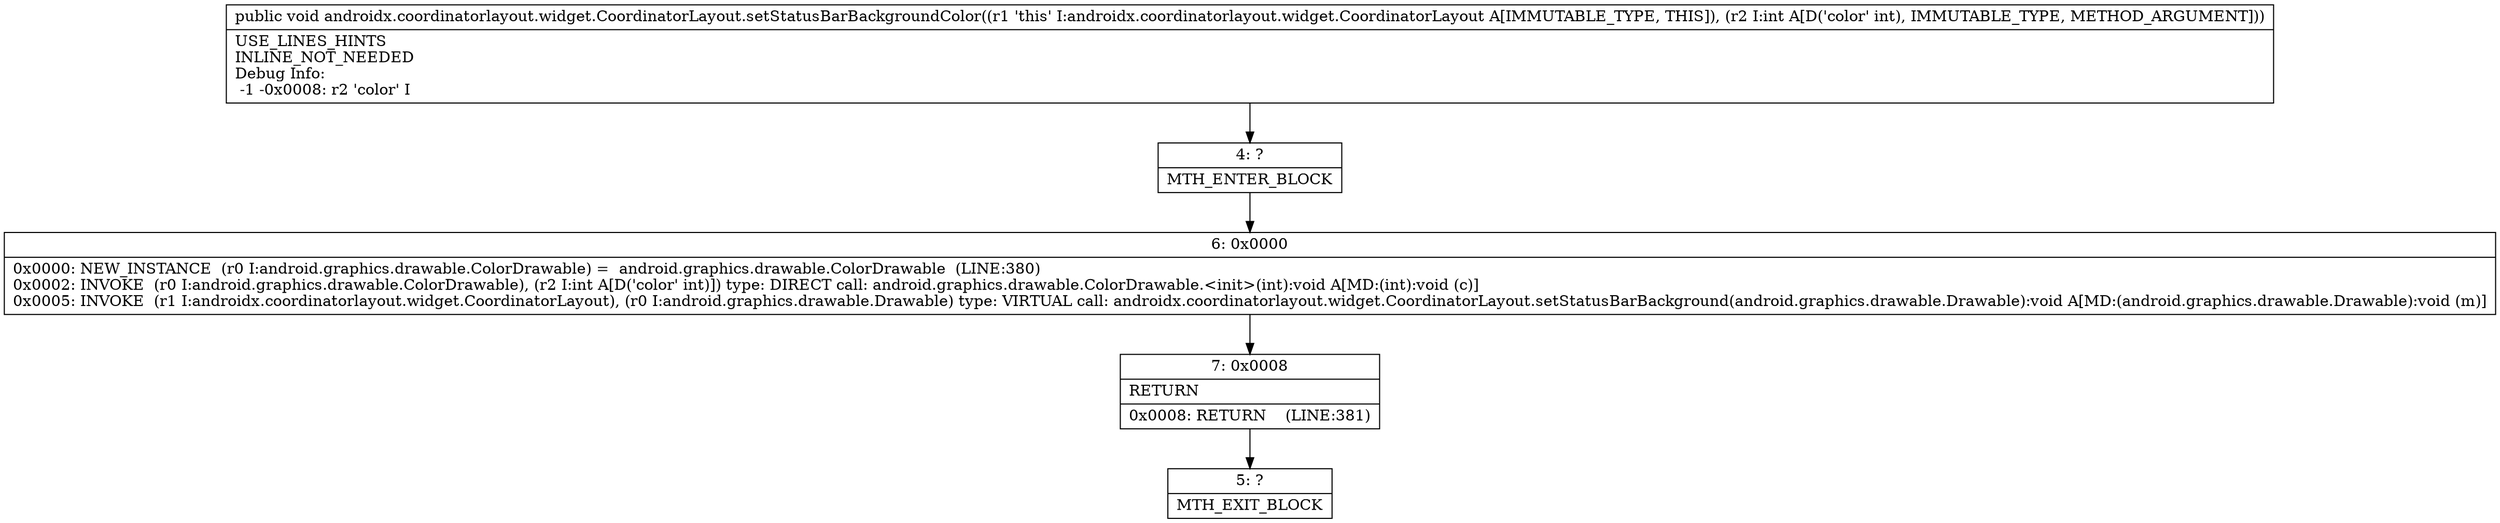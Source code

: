digraph "CFG forandroidx.coordinatorlayout.widget.CoordinatorLayout.setStatusBarBackgroundColor(I)V" {
Node_4 [shape=record,label="{4\:\ ?|MTH_ENTER_BLOCK\l}"];
Node_6 [shape=record,label="{6\:\ 0x0000|0x0000: NEW_INSTANCE  (r0 I:android.graphics.drawable.ColorDrawable) =  android.graphics.drawable.ColorDrawable  (LINE:380)\l0x0002: INVOKE  (r0 I:android.graphics.drawable.ColorDrawable), (r2 I:int A[D('color' int)]) type: DIRECT call: android.graphics.drawable.ColorDrawable.\<init\>(int):void A[MD:(int):void (c)]\l0x0005: INVOKE  (r1 I:androidx.coordinatorlayout.widget.CoordinatorLayout), (r0 I:android.graphics.drawable.Drawable) type: VIRTUAL call: androidx.coordinatorlayout.widget.CoordinatorLayout.setStatusBarBackground(android.graphics.drawable.Drawable):void A[MD:(android.graphics.drawable.Drawable):void (m)]\l}"];
Node_7 [shape=record,label="{7\:\ 0x0008|RETURN\l|0x0008: RETURN    (LINE:381)\l}"];
Node_5 [shape=record,label="{5\:\ ?|MTH_EXIT_BLOCK\l}"];
MethodNode[shape=record,label="{public void androidx.coordinatorlayout.widget.CoordinatorLayout.setStatusBarBackgroundColor((r1 'this' I:androidx.coordinatorlayout.widget.CoordinatorLayout A[IMMUTABLE_TYPE, THIS]), (r2 I:int A[D('color' int), IMMUTABLE_TYPE, METHOD_ARGUMENT]))  | USE_LINES_HINTS\lINLINE_NOT_NEEDED\lDebug Info:\l  \-1 \-0x0008: r2 'color' I\l}"];
MethodNode -> Node_4;Node_4 -> Node_6;
Node_6 -> Node_7;
Node_7 -> Node_5;
}

